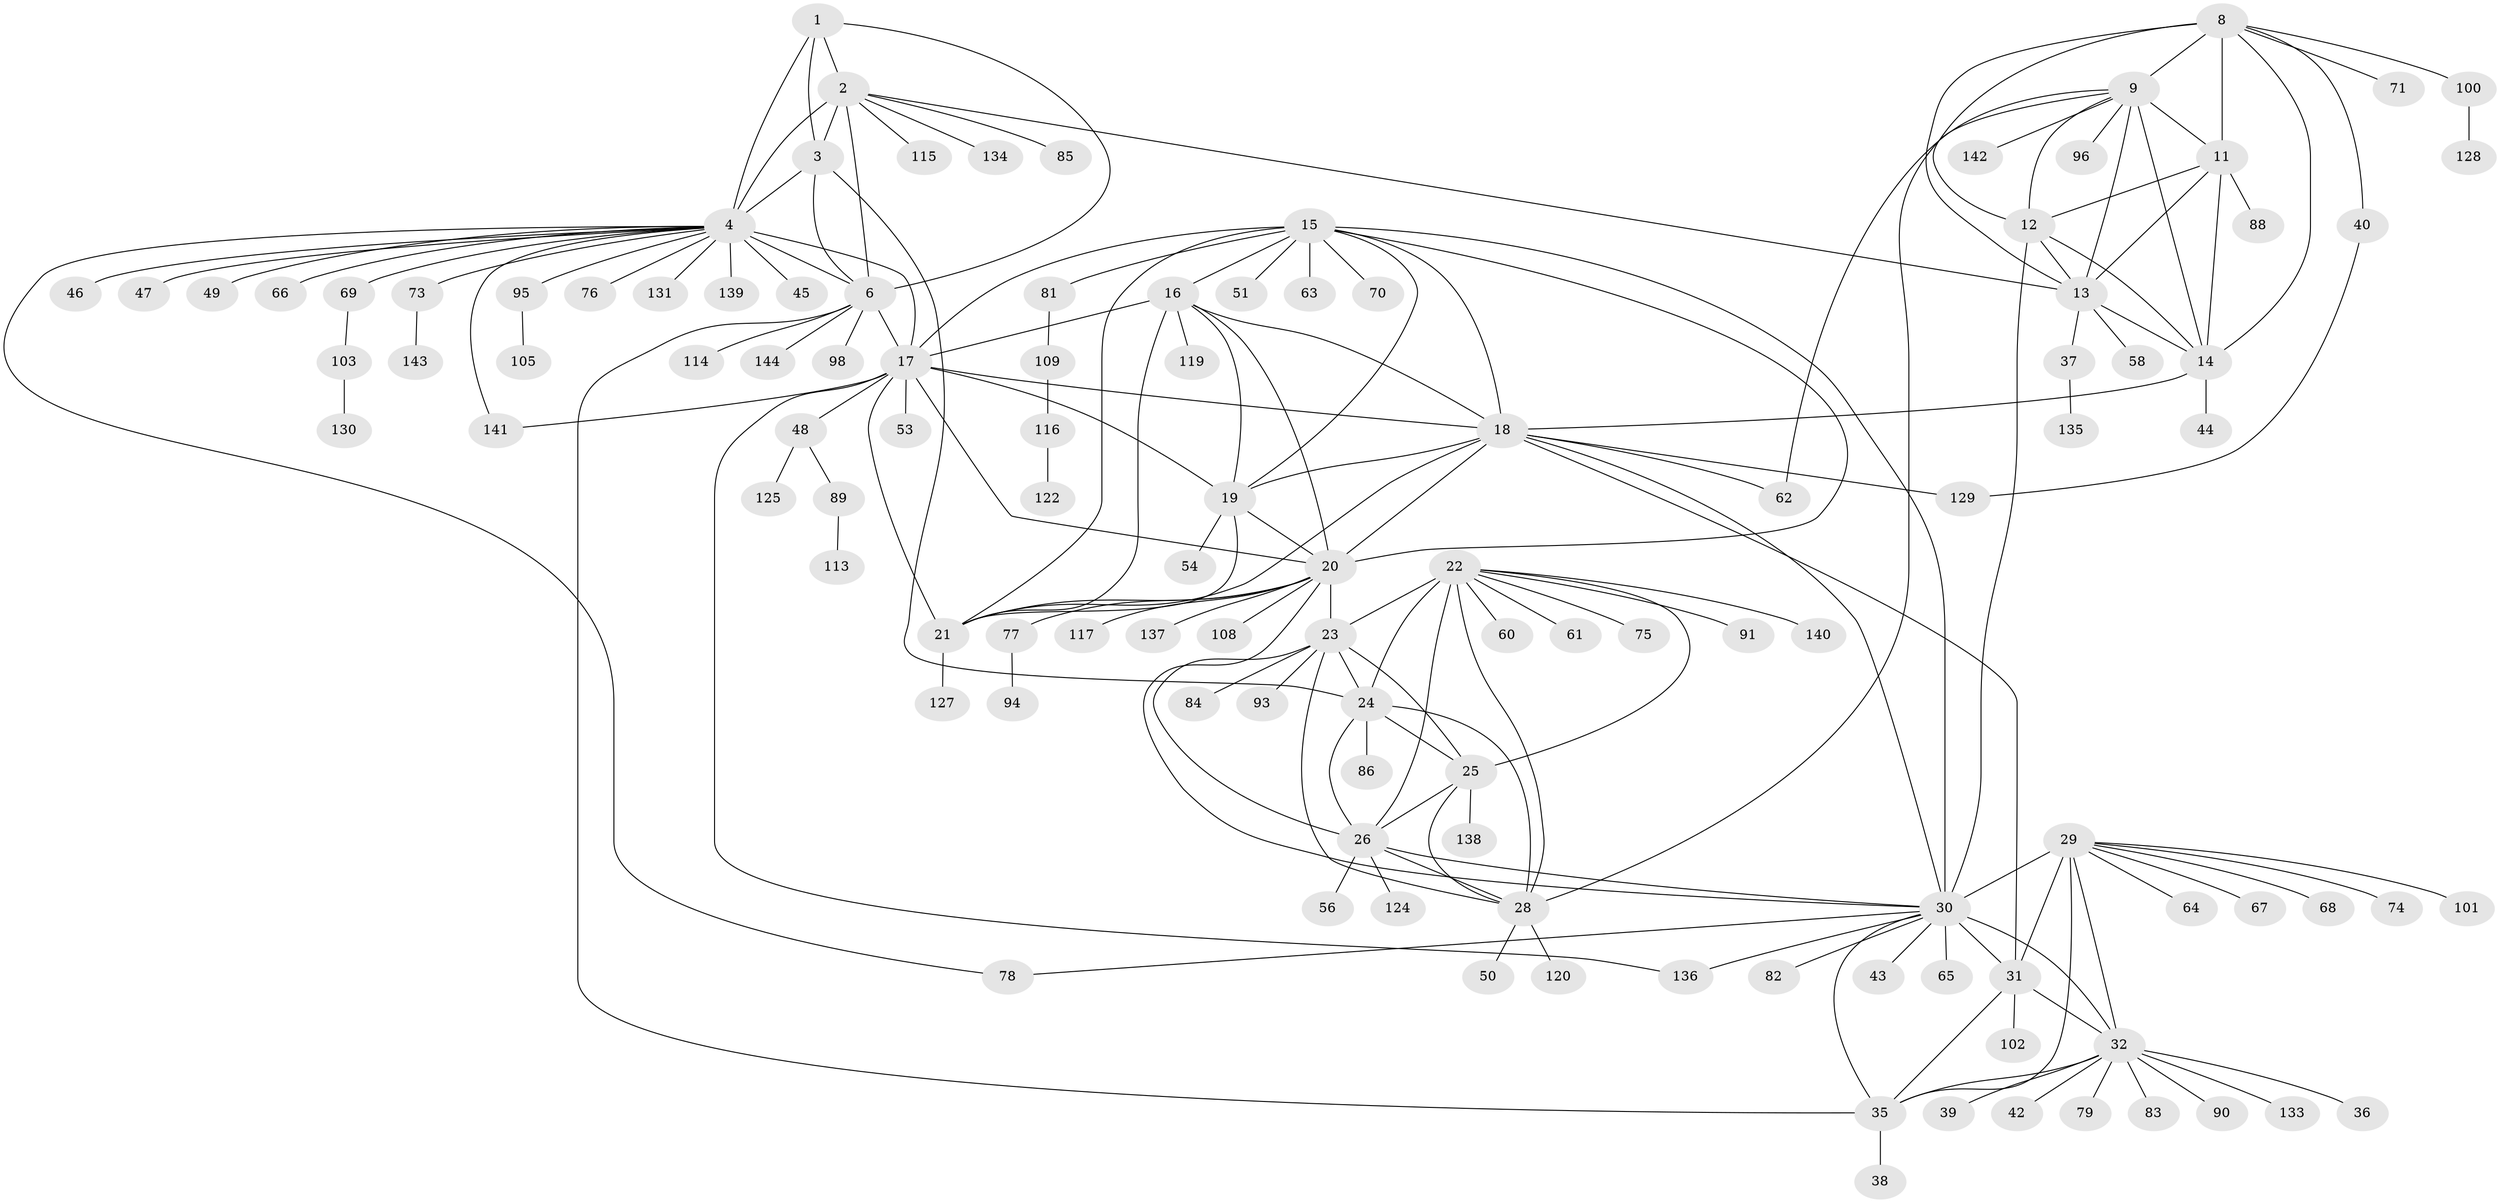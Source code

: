 // Generated by graph-tools (version 1.1) at 2025/24/03/03/25 07:24:12]
// undirected, 116 vertices, 177 edges
graph export_dot {
graph [start="1"]
  node [color=gray90,style=filled];
  1 [super="+123"];
  2 [super="+7"];
  3 [super="+52"];
  4 [super="+5"];
  6 [super="+87"];
  8 [super="+59"];
  9 [super="+10"];
  11 [super="+126"];
  12 [super="+111"];
  13 [super="+110"];
  14 [super="+104"];
  15 [super="+107"];
  16 [super="+118"];
  17 [super="+106"];
  18 [super="+132"];
  19 [super="+121"];
  20 [super="+99"];
  21;
  22 [super="+27"];
  23 [super="+72"];
  24 [super="+41"];
  25 [super="+55"];
  26 [super="+146"];
  28;
  29 [super="+33"];
  30 [super="+34"];
  31 [super="+97"];
  32 [super="+92"];
  35;
  36;
  37;
  38;
  39;
  40;
  42;
  43;
  44;
  45;
  46;
  47;
  48 [super="+57"];
  49;
  50;
  51;
  53;
  54;
  56;
  58;
  60;
  61;
  62;
  63;
  64;
  65;
  66;
  67 [super="+80"];
  68;
  69;
  70;
  71;
  73;
  74;
  75;
  76;
  77;
  78;
  79;
  81;
  82;
  83;
  84;
  85;
  86;
  88;
  89;
  90;
  91;
  93;
  94;
  95;
  96 [super="+112"];
  98;
  100;
  101;
  102;
  103;
  105;
  108 [super="+145"];
  109;
  113;
  114;
  115;
  116;
  117;
  119;
  120;
  122;
  124;
  125;
  127;
  128;
  129;
  130;
  131;
  133;
  134;
  135;
  136;
  137;
  138;
  139;
  140;
  141;
  142;
  143;
  144;
  1 -- 2 [weight=2];
  1 -- 3;
  1 -- 4 [weight=2];
  1 -- 6;
  2 -- 3 [weight=2];
  2 -- 4 [weight=4];
  2 -- 6 [weight=2];
  2 -- 13;
  2 -- 85;
  2 -- 134;
  2 -- 115;
  3 -- 4 [weight=2];
  3 -- 6;
  3 -- 24;
  4 -- 6 [weight=2];
  4 -- 17;
  4 -- 45;
  4 -- 46;
  4 -- 69;
  4 -- 78;
  4 -- 95;
  4 -- 139;
  4 -- 141;
  4 -- 66;
  4 -- 131;
  4 -- 73;
  4 -- 76;
  4 -- 47;
  4 -- 49;
  6 -- 35;
  6 -- 98;
  6 -- 114;
  6 -- 144;
  6 -- 17;
  8 -- 9 [weight=2];
  8 -- 11;
  8 -- 12;
  8 -- 13;
  8 -- 14;
  8 -- 40;
  8 -- 71;
  8 -- 100;
  9 -- 11 [weight=2];
  9 -- 12 [weight=2];
  9 -- 13 [weight=2];
  9 -- 14 [weight=2];
  9 -- 28;
  9 -- 142;
  9 -- 96;
  9 -- 62;
  11 -- 12;
  11 -- 13;
  11 -- 14;
  11 -- 88;
  12 -- 13;
  12 -- 14;
  12 -- 30;
  13 -- 14;
  13 -- 37;
  13 -- 58;
  14 -- 18;
  14 -- 44;
  15 -- 16;
  15 -- 17;
  15 -- 18;
  15 -- 19;
  15 -- 20;
  15 -- 21;
  15 -- 51;
  15 -- 63;
  15 -- 70;
  15 -- 81;
  15 -- 30;
  16 -- 17;
  16 -- 18;
  16 -- 19;
  16 -- 20;
  16 -- 21;
  16 -- 119;
  17 -- 18;
  17 -- 19;
  17 -- 20;
  17 -- 21;
  17 -- 48;
  17 -- 53;
  17 -- 136;
  17 -- 141;
  18 -- 19;
  18 -- 20;
  18 -- 21;
  18 -- 31;
  18 -- 62;
  18 -- 129;
  18 -- 30;
  19 -- 20;
  19 -- 21;
  19 -- 54;
  20 -- 21;
  20 -- 23;
  20 -- 77;
  20 -- 108;
  20 -- 117;
  20 -- 137;
  20 -- 30;
  21 -- 127;
  22 -- 23 [weight=2];
  22 -- 24 [weight=2];
  22 -- 25 [weight=2];
  22 -- 26 [weight=2];
  22 -- 28 [weight=2];
  22 -- 61;
  22 -- 75;
  22 -- 140;
  22 -- 91;
  22 -- 60;
  23 -- 24;
  23 -- 25;
  23 -- 26;
  23 -- 28;
  23 -- 84;
  23 -- 93;
  24 -- 25;
  24 -- 26;
  24 -- 28;
  24 -- 86;
  25 -- 26;
  25 -- 28;
  25 -- 138;
  26 -- 28;
  26 -- 30;
  26 -- 56;
  26 -- 124;
  28 -- 50;
  28 -- 120;
  29 -- 30 [weight=4];
  29 -- 31 [weight=2];
  29 -- 32 [weight=2];
  29 -- 35 [weight=2];
  29 -- 64;
  29 -- 67;
  29 -- 68;
  29 -- 101;
  29 -- 74;
  30 -- 31 [weight=2];
  30 -- 32 [weight=2];
  30 -- 35 [weight=2];
  30 -- 78;
  30 -- 82;
  30 -- 136;
  30 -- 65;
  30 -- 43;
  31 -- 32;
  31 -- 35;
  31 -- 102;
  32 -- 35;
  32 -- 36;
  32 -- 39;
  32 -- 42;
  32 -- 79;
  32 -- 83;
  32 -- 90;
  32 -- 133;
  35 -- 38;
  37 -- 135;
  40 -- 129;
  48 -- 89;
  48 -- 125;
  69 -- 103;
  73 -- 143;
  77 -- 94;
  81 -- 109;
  89 -- 113;
  95 -- 105;
  100 -- 128;
  103 -- 130;
  109 -- 116;
  116 -- 122;
}
